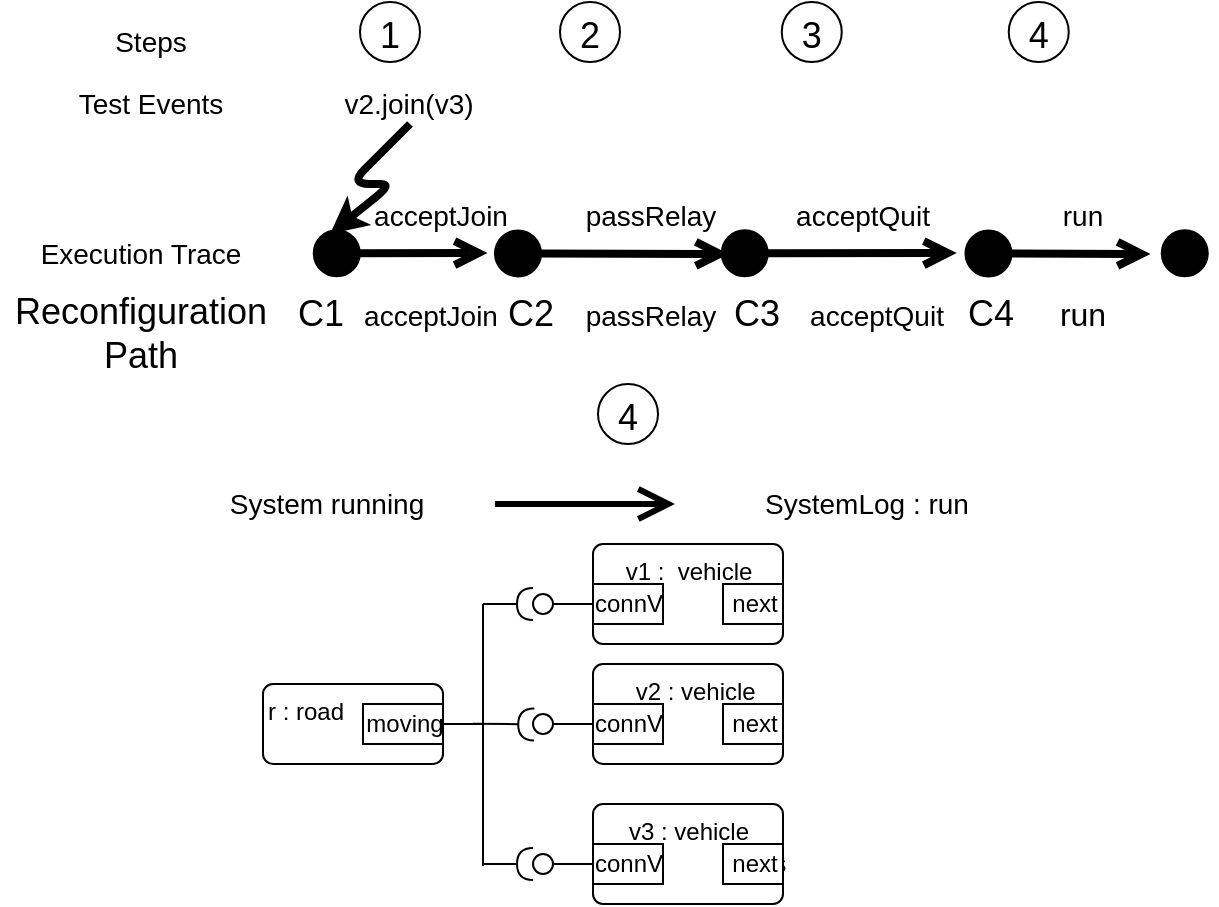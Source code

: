 <mxfile version="15.5.5" type="github">
  <diagram id="h5-6c95KHCAkGdze8uv-" name="Page-1">
    <mxGraphModel dx="1355" dy="1962" grid="1" gridSize="10" guides="1" tooltips="1" connect="1" arrows="1" fold="1" page="1" pageScale="1" pageWidth="827" pageHeight="1169" math="0" shadow="0">
      <root>
        <mxCell id="0" />
        <mxCell id="1" parent="0" />
        <mxCell id="d_kUtybQaHPVFvwEdMjx-1" value="&lt;font style=&quot;font-size: 14px&quot;&gt;System running&lt;/font&gt;" style="text;html=1;align=center;verticalAlign=middle;resizable=0;points=[];autosize=1;" parent="1" vertex="1">
          <mxGeometry x="267.5" y="131" width="110" height="20" as="geometry" />
        </mxCell>
        <mxCell id="d_kUtybQaHPVFvwEdMjx-2" value="" style="endArrow=open;endFill=1;endSize=12;html=1;strokeWidth=3;" parent="1" edge="1">
          <mxGeometry width="160" relative="1" as="geometry">
            <mxPoint x="407.5" y="141" as="sourcePoint" />
            <mxPoint x="497.5" y="141" as="targetPoint" />
          </mxGeometry>
        </mxCell>
        <mxCell id="d_kUtybQaHPVFvwEdMjx-3" value="&lt;font style=&quot;font-size: 14px&quot;&gt;SystemLog : run&lt;/font&gt;" style="text;html=1;align=center;verticalAlign=middle;resizable=0;points=[];autosize=1;" parent="1" vertex="1">
          <mxGeometry x="532.5" y="131" width="120" height="20" as="geometry" />
        </mxCell>
        <mxCell id="d_kUtybQaHPVFvwEdMjx-4" value="4" style="ellipse;fillColor=#ffffff;strokeColor=#000000;fontSize=18;" parent="1" vertex="1">
          <mxGeometry x="459" y="81" width="30" height="30" as="geometry" />
        </mxCell>
        <mxCell id="d_kUtybQaHPVFvwEdMjx-65" value="&lt;div align=&quot;left&quot;&gt;r : road&lt;/div&gt;" style="html=1;align=left;verticalAlign=top;rounded=1;absoluteArcSize=1;arcSize=10;dashed=0;" parent="1" vertex="1">
          <mxGeometry x="291.5" y="231" width="90" height="40" as="geometry" />
        </mxCell>
        <mxCell id="d_kUtybQaHPVFvwEdMjx-66" value="" style="rounded=0;orthogonalLoop=1;jettySize=auto;html=1;endArrow=none;endFill=0;exitX=1;exitY=0.5;exitDx=0;exitDy=0;" parent="1" source="d_kUtybQaHPVFvwEdMjx-65" edge="1">
          <mxGeometry relative="1" as="geometry">
            <mxPoint x="516.5" y="366" as="sourcePoint" />
            <mxPoint x="401.5" y="191" as="targetPoint" />
            <Array as="points">
              <mxPoint x="401.5" y="251" />
              <mxPoint x="401.5" y="191" />
            </Array>
          </mxGeometry>
        </mxCell>
        <mxCell id="d_kUtybQaHPVFvwEdMjx-67" value="v1 :&amp;nbsp; vehicle" style="html=1;align=center;verticalAlign=top;rounded=1;absoluteArcSize=1;arcSize=10;dashed=0;" parent="1" vertex="1">
          <mxGeometry x="456.5" y="161" width="95" height="50" as="geometry" />
        </mxCell>
        <mxCell id="d_kUtybQaHPVFvwEdMjx-68" value="connV" style="html=1;" parent="1" vertex="1">
          <mxGeometry x="456.5" y="181" width="35" height="20" as="geometry" />
        </mxCell>
        <mxCell id="d_kUtybQaHPVFvwEdMjx-69" value="next" style="html=1;" parent="1" vertex="1">
          <mxGeometry x="521.5" y="181" width="30" height="20" as="geometry" />
        </mxCell>
        <mxCell id="d_kUtybQaHPVFvwEdMjx-70" value="connV" style="html=1;" parent="1" vertex="1">
          <mxGeometry x="456.5" y="301" width="50" height="20" as="geometry" />
        </mxCell>
        <mxCell id="d_kUtybQaHPVFvwEdMjx-71" value="&lt;div align=&quot;right&quot;&gt;&amp;nbsp; v2 : vehicle&lt;br&gt;&lt;/div&gt;" style="html=1;align=center;verticalAlign=top;rounded=1;absoluteArcSize=1;arcSize=10;dashed=0;" parent="1" vertex="1">
          <mxGeometry x="456.5" y="221" width="95" height="50" as="geometry" />
        </mxCell>
        <mxCell id="d_kUtybQaHPVFvwEdMjx-72" value="connV" style="html=1;" parent="1" vertex="1">
          <mxGeometry x="456.5" y="241" width="35" height="20" as="geometry" />
        </mxCell>
        <mxCell id="d_kUtybQaHPVFvwEdMjx-73" value="next" style="html=1;" parent="1" vertex="1">
          <mxGeometry x="521.5" y="241" width="30" height="20" as="geometry" />
        </mxCell>
        <mxCell id="d_kUtybQaHPVFvwEdMjx-74" value="" style="rounded=0;orthogonalLoop=1;jettySize=auto;html=1;endArrow=none;endFill=0;exitX=0;exitY=0.5;exitDx=0;exitDy=0;" parent="1" source="d_kUtybQaHPVFvwEdMjx-72" target="d_kUtybQaHPVFvwEdMjx-76" edge="1">
          <mxGeometry relative="1" as="geometry">
            <mxPoint x="436.5" y="236" as="sourcePoint" />
          </mxGeometry>
        </mxCell>
        <mxCell id="d_kUtybQaHPVFvwEdMjx-75" value="" style="rounded=0;orthogonalLoop=1;jettySize=auto;html=1;endArrow=halfCircle;endFill=0;endSize=6;strokeWidth=1;entryX=0.06;entryY=0.52;entryDx=0;entryDy=0;entryPerimeter=0;" parent="1" target="d_kUtybQaHPVFvwEdMjx-76" edge="1">
          <mxGeometry relative="1" as="geometry">
            <mxPoint x="396.5" y="250.84" as="sourcePoint" />
            <mxPoint x="416.5" y="250.84" as="targetPoint" />
          </mxGeometry>
        </mxCell>
        <mxCell id="d_kUtybQaHPVFvwEdMjx-76" value="" style="ellipse;whiteSpace=wrap;html=1;fontFamily=Helvetica;fontSize=12;fontColor=#000000;align=center;strokeColor=#000000;fillColor=#ffffff;points=[];aspect=fixed;resizable=0;" parent="1" vertex="1">
          <mxGeometry x="426.5" y="246" width="10" height="10" as="geometry" />
        </mxCell>
        <mxCell id="d_kUtybQaHPVFvwEdMjx-77" value="v3 : vehicle" style="html=1;align=center;verticalAlign=top;rounded=1;absoluteArcSize=1;arcSize=10;dashed=0;" parent="1" vertex="1">
          <mxGeometry x="456.5" y="291" width="95" height="50" as="geometry" />
        </mxCell>
        <mxCell id="d_kUtybQaHPVFvwEdMjx-78" value="connV" style="html=1;" parent="1" vertex="1">
          <mxGeometry x="456.5" y="311" width="35" height="20" as="geometry" />
        </mxCell>
        <mxCell id="d_kUtybQaHPVFvwEdMjx-79" value="docks" style="html=1;" parent="1" vertex="1">
          <mxGeometry x="521.5" y="311" width="30" height="20" as="geometry" />
        </mxCell>
        <mxCell id="d_kUtybQaHPVFvwEdMjx-80" value="" style="rounded=0;orthogonalLoop=1;jettySize=auto;html=1;endArrow=none;endFill=0;exitX=1;exitY=0.5;exitDx=0;exitDy=0;" parent="1" source="d_kUtybQaHPVFvwEdMjx-65" edge="1">
          <mxGeometry relative="1" as="geometry">
            <mxPoint x="379.5" y="370" as="sourcePoint" />
            <mxPoint x="401.5" y="322" as="targetPoint" />
            <Array as="points">
              <mxPoint x="401.5" y="251" />
              <mxPoint x="401.5" y="322" />
            </Array>
          </mxGeometry>
        </mxCell>
        <mxCell id="d_kUtybQaHPVFvwEdMjx-81" value="" style="ellipse;whiteSpace=wrap;html=1;fontFamily=Helvetica;fontSize=12;fontColor=#000000;align=center;strokeColor=#000000;fillColor=#ffffff;points=[];aspect=fixed;resizable=0;" parent="1" vertex="1">
          <mxGeometry x="426.5" y="316" width="10" height="10" as="geometry" />
        </mxCell>
        <mxCell id="d_kUtybQaHPVFvwEdMjx-82" value="" style="rounded=0;orthogonalLoop=1;jettySize=auto;html=1;endArrow=halfCircle;endFill=0;endSize=6;strokeWidth=1;" parent="1" target="d_kUtybQaHPVFvwEdMjx-81" edge="1">
          <mxGeometry relative="1" as="geometry">
            <mxPoint x="401.5" y="321" as="sourcePoint" />
            <mxPoint x="431.5" y="321" as="targetPoint" />
            <Array as="points" />
          </mxGeometry>
        </mxCell>
        <mxCell id="d_kUtybQaHPVFvwEdMjx-83" value="connV" style="html=1;" parent="1" vertex="1">
          <mxGeometry x="341.5" y="241" width="40" height="20" as="geometry" />
        </mxCell>
        <mxCell id="d_kUtybQaHPVFvwEdMjx-84" value="moving" style="html=1;" parent="1" vertex="1">
          <mxGeometry x="341.5" y="241" width="40" height="20" as="geometry" />
        </mxCell>
        <mxCell id="d_kUtybQaHPVFvwEdMjx-85" value="next" style="html=1;" parent="1" vertex="1">
          <mxGeometry x="521.5" y="311" width="30" height="20" as="geometry" />
        </mxCell>
        <mxCell id="d_kUtybQaHPVFvwEdMjx-86" value="" style="rounded=0;orthogonalLoop=1;jettySize=auto;html=1;endArrow=none;endFill=0;exitX=0;exitY=0.5;exitDx=0;exitDy=0;" parent="1" source="d_kUtybQaHPVFvwEdMjx-78" edge="1">
          <mxGeometry relative="1" as="geometry">
            <mxPoint x="466.5" y="261.0" as="sourcePoint" />
            <mxPoint x="436.5" y="321" as="targetPoint" />
          </mxGeometry>
        </mxCell>
        <mxCell id="d_kUtybQaHPVFvwEdMjx-87" value="" style="ellipse;whiteSpace=wrap;html=1;fontFamily=Helvetica;fontSize=12;fontColor=#000000;align=center;strokeColor=#000000;fillColor=#ffffff;points=[];aspect=fixed;resizable=0;" parent="1" vertex="1">
          <mxGeometry x="426.5" y="186" width="10" height="10" as="geometry" />
        </mxCell>
        <mxCell id="d_kUtybQaHPVFvwEdMjx-88" value="" style="rounded=0;orthogonalLoop=1;jettySize=auto;html=1;endArrow=halfCircle;endFill=0;endSize=6;strokeWidth=1;" parent="1" target="d_kUtybQaHPVFvwEdMjx-87" edge="1">
          <mxGeometry relative="1" as="geometry">
            <mxPoint x="401.5" y="191" as="sourcePoint" />
            <mxPoint x="431.5" y="181" as="targetPoint" />
            <Array as="points" />
          </mxGeometry>
        </mxCell>
        <mxCell id="d_kUtybQaHPVFvwEdMjx-89" value="" style="rounded=0;orthogonalLoop=1;jettySize=auto;html=1;endArrow=none;endFill=0;exitX=0;exitY=0.5;exitDx=0;exitDy=0;" parent="1" edge="1">
          <mxGeometry relative="1" as="geometry">
            <mxPoint x="456.5" y="191" as="sourcePoint" />
            <mxPoint x="436.5" y="191" as="targetPoint" />
          </mxGeometry>
        </mxCell>
        <mxCell id="-CQed-x_DPCxswSr0dIe-1" value="&lt;font style=&quot;font-size: 14px&quot;&gt;Test Events &lt;/font&gt;" style="text;html=1;align=center;verticalAlign=middle;resizable=0;points=[];autosize=1;fontSize=18;" parent="1" vertex="1">
          <mxGeometry x="190" y="-75" width="90" height="30" as="geometry" />
        </mxCell>
        <mxCell id="-CQed-x_DPCxswSr0dIe-2" value="Reconfiguration&lt;br&gt;Path" style="text;html=1;align=center;verticalAlign=middle;resizable=0;points=[];autosize=1;fontSize=18;" parent="1" vertex="1">
          <mxGeometry x="160" y="31" width="140" height="50" as="geometry" />
        </mxCell>
        <mxCell id="-CQed-x_DPCxswSr0dIe-3" value="" style="endArrow=open;startArrow=circle;endFill=0;startFill=1;endSize=8;html=1;strokeWidth=4;fontSize=18;" parent="1" edge="1">
          <mxGeometry width="160" relative="1" as="geometry">
            <mxPoint x="314.38" y="15.67" as="sourcePoint" />
            <mxPoint x="403.76" y="15.5" as="targetPoint" />
          </mxGeometry>
        </mxCell>
        <mxCell id="-CQed-x_DPCxswSr0dIe-4" value="C1" style="text;html=1;align=center;verticalAlign=middle;resizable=0;points=[];autosize=1;fontSize=18;" parent="1" vertex="1">
          <mxGeometry x="300" y="31" width="40" height="30" as="geometry" />
        </mxCell>
        <mxCell id="-CQed-x_DPCxswSr0dIe-5" value="" style="endArrow=open;startArrow=circle;endFill=0;startFill=1;endSize=8;html=1;strokeWidth=4;fontSize=18;" parent="1" edge="1">
          <mxGeometry width="160" relative="1" as="geometry">
            <mxPoint x="518.38" y="15.67" as="sourcePoint" />
            <mxPoint x="638.38" y="15.5" as="targetPoint" />
          </mxGeometry>
        </mxCell>
        <mxCell id="-CQed-x_DPCxswSr0dIe-6" value="" style="endArrow=open;startArrow=circle;endFill=0;startFill=1;endSize=8;html=1;strokeWidth=4;fontSize=18;" parent="1" edge="1">
          <mxGeometry width="160" relative="1" as="geometry">
            <mxPoint x="640.25" y="15.67" as="sourcePoint" />
            <mxPoint x="735.26" y="16" as="targetPoint" />
          </mxGeometry>
        </mxCell>
        <mxCell id="-CQed-x_DPCxswSr0dIe-7" value="" style="endArrow=none;startArrow=circle;endFill=0;startFill=1;endSize=8;html=1;strokeWidth=4;fontSize=18;" parent="1" edge="1">
          <mxGeometry width="160" relative="1" as="geometry">
            <mxPoint x="738.38" y="15.84" as="sourcePoint" />
            <mxPoint x="758.38" y="15.5" as="targetPoint" />
          </mxGeometry>
        </mxCell>
        <mxCell id="-CQed-x_DPCxswSr0dIe-8" value="C4" style="text;html=1;align=center;verticalAlign=middle;resizable=0;points=[];autosize=1;fontSize=18;" parent="1" vertex="1">
          <mxGeometry x="635" y="31" width="40" height="30" as="geometry" />
        </mxCell>
        <mxCell id="-CQed-x_DPCxswSr0dIe-9" value="&lt;font style=&quot;font-size: 14px&quot;&gt;passRelay&lt;/font&gt;" style="text;html=1;align=center;verticalAlign=middle;resizable=0;points=[];autosize=1;fontSize=18;" parent="1" vertex="1">
          <mxGeometry x="445" y="-19" width="80" height="30" as="geometry" />
        </mxCell>
        <mxCell id="-CQed-x_DPCxswSr0dIe-11" value="&lt;font style=&quot;font-size: 14px&quot;&gt;v2.join(v3)&lt;/font&gt;" style="text;html=1;align=center;verticalAlign=middle;resizable=0;points=[];autosize=1;fontSize=18;" parent="1" vertex="1">
          <mxGeometry x="324.38" y="-75" width="80" height="30" as="geometry" />
        </mxCell>
        <mxCell id="-CQed-x_DPCxswSr0dIe-12" value="" style="endArrow=open;startArrow=circle;endFill=0;startFill=1;endSize=8;html=1;strokeWidth=4;fontSize=18;" parent="1" edge="1">
          <mxGeometry width="160" relative="1" as="geometry">
            <mxPoint x="405" y="15.67" as="sourcePoint" />
            <mxPoint x="524.38" y="16" as="targetPoint" />
          </mxGeometry>
        </mxCell>
        <mxCell id="-CQed-x_DPCxswSr0dIe-13" value="C2" style="text;html=1;align=center;verticalAlign=middle;resizable=0;points=[];autosize=1;fontSize=18;" parent="1" vertex="1">
          <mxGeometry x="405" y="31" width="40" height="30" as="geometry" />
        </mxCell>
        <mxCell id="-CQed-x_DPCxswSr0dIe-14" value="C3" style="text;html=1;align=center;verticalAlign=middle;resizable=0;points=[];autosize=1;fontSize=18;" parent="1" vertex="1">
          <mxGeometry x="518.38" y="31" width="40" height="30" as="geometry" />
        </mxCell>
        <mxCell id="-CQed-x_DPCxswSr0dIe-15" value="&lt;font style=&quot;font-size: 14px&quot;&gt;run&lt;/font&gt;" style="text;html=1;align=center;verticalAlign=middle;resizable=0;points=[];autosize=1;fontSize=18;" parent="1" vertex="1">
          <mxGeometry x="680.88" y="-19" width="40" height="30" as="geometry" />
        </mxCell>
        <mxCell id="-CQed-x_DPCxswSr0dIe-16" value="4" style="ellipse;fillColor=#ffffff;strokeColor=#000000;fontSize=18;" parent="1" vertex="1">
          <mxGeometry x="664.37" y="-110" width="30" height="30" as="geometry" />
        </mxCell>
        <mxCell id="-CQed-x_DPCxswSr0dIe-17" value="3" style="ellipse;fillColor=#ffffff;strokeColor=#000000;fontSize=18;" parent="1" vertex="1">
          <mxGeometry x="550.88" y="-110" width="30" height="30" as="geometry" />
        </mxCell>
        <mxCell id="-CQed-x_DPCxswSr0dIe-18" value="2" style="ellipse;fillColor=#ffffff;strokeColor=#000000;fontSize=18;" parent="1" vertex="1">
          <mxGeometry x="440" y="-110" width="30" height="30" as="geometry" />
        </mxCell>
        <mxCell id="-CQed-x_DPCxswSr0dIe-19" value="1" style="ellipse;fillColor=#ffffff;strokeColor=#000000;fontSize=18;" parent="1" vertex="1">
          <mxGeometry x="340" y="-110" width="30" height="30" as="geometry" />
        </mxCell>
        <mxCell id="-CQed-x_DPCxswSr0dIe-20" value="&lt;font style=&quot;font-size: 14px&quot;&gt;acceptJoin&lt;/font&gt;" style="text;html=1;align=center;verticalAlign=middle;resizable=0;points=[];autosize=1;fontSize=18;" parent="1" vertex="1">
          <mxGeometry x="340" y="-19" width="80" height="30" as="geometry" />
        </mxCell>
        <mxCell id="-CQed-x_DPCxswSr0dIe-21" value="&lt;font style=&quot;font-size: 14px&quot;&gt;acceptQuit&lt;/font&gt;" style="text;html=1;align=center;verticalAlign=middle;resizable=0;points=[];autosize=1;fontSize=18;" parent="1" vertex="1">
          <mxGeometry x="550.88" y="-19" width="80" height="30" as="geometry" />
        </mxCell>
        <mxCell id="-CQed-x_DPCxswSr0dIe-24" value="&lt;font style=&quot;font-size: 14px&quot;&gt;Steps&lt;/font&gt;" style="text;html=1;align=center;verticalAlign=middle;resizable=0;points=[];autosize=1;strokeColor=none;" parent="1" vertex="1">
          <mxGeometry x="210" y="-100" width="50" height="20" as="geometry" />
        </mxCell>
        <mxCell id="-CQed-x_DPCxswSr0dIe-25" value="&lt;font style=&quot;font-size: 14px&quot;&gt;Execution Trace&lt;/font&gt;" style="text;html=1;align=center;verticalAlign=middle;resizable=0;points=[];autosize=1;strokeColor=none;" parent="1" vertex="1">
          <mxGeometry x="170" y="6" width="120" height="20" as="geometry" />
        </mxCell>
        <mxCell id="-CQed-x_DPCxswSr0dIe-26" value="&lt;font style=&quot;font-size: 16px&quot;&gt;run&lt;/font&gt;" style="text;html=1;align=center;verticalAlign=middle;resizable=0;points=[];autosize=1;fontSize=18;" parent="1" vertex="1">
          <mxGeometry x="680.88" y="31" width="40" height="30" as="geometry" />
        </mxCell>
        <mxCell id="-CQed-x_DPCxswSr0dIe-27" value="&lt;font style=&quot;font-size: 14px&quot;&gt;acceptJoin&lt;/font&gt;" style="text;html=1;align=center;verticalAlign=middle;resizable=0;points=[];autosize=1;fontSize=18;" parent="1" vertex="1">
          <mxGeometry x="335" y="31" width="80" height="30" as="geometry" />
        </mxCell>
        <mxCell id="-CQed-x_DPCxswSr0dIe-28" value="&lt;font style=&quot;font-size: 14px&quot;&gt;acceptQuit&lt;/font&gt;" style="text;html=1;align=center;verticalAlign=middle;resizable=0;points=[];autosize=1;fontSize=18;" parent="1" vertex="1">
          <mxGeometry x="558.38" y="31" width="80" height="30" as="geometry" />
        </mxCell>
        <mxCell id="-CQed-x_DPCxswSr0dIe-31" value="" style="endArrow=classic;html=1;strokeWidth=4;fontSize=18;" parent="1" edge="1">
          <mxGeometry width="50" height="50" relative="1" as="geometry">
            <mxPoint x="365" y="-49" as="sourcePoint" />
            <mxPoint x="325" y="6" as="targetPoint" />
            <Array as="points">
              <mxPoint x="335" y="-19" />
              <mxPoint x="356" y="-19" />
            </Array>
          </mxGeometry>
        </mxCell>
        <mxCell id="-CQed-x_DPCxswSr0dIe-33" value="&lt;font style=&quot;font-size: 14px&quot;&gt;passRelay&lt;/font&gt;" style="text;html=1;align=center;verticalAlign=middle;resizable=0;points=[];autosize=1;fontSize=18;" parent="1" vertex="1">
          <mxGeometry x="445" y="31" width="80" height="30" as="geometry" />
        </mxCell>
      </root>
    </mxGraphModel>
  </diagram>
</mxfile>
